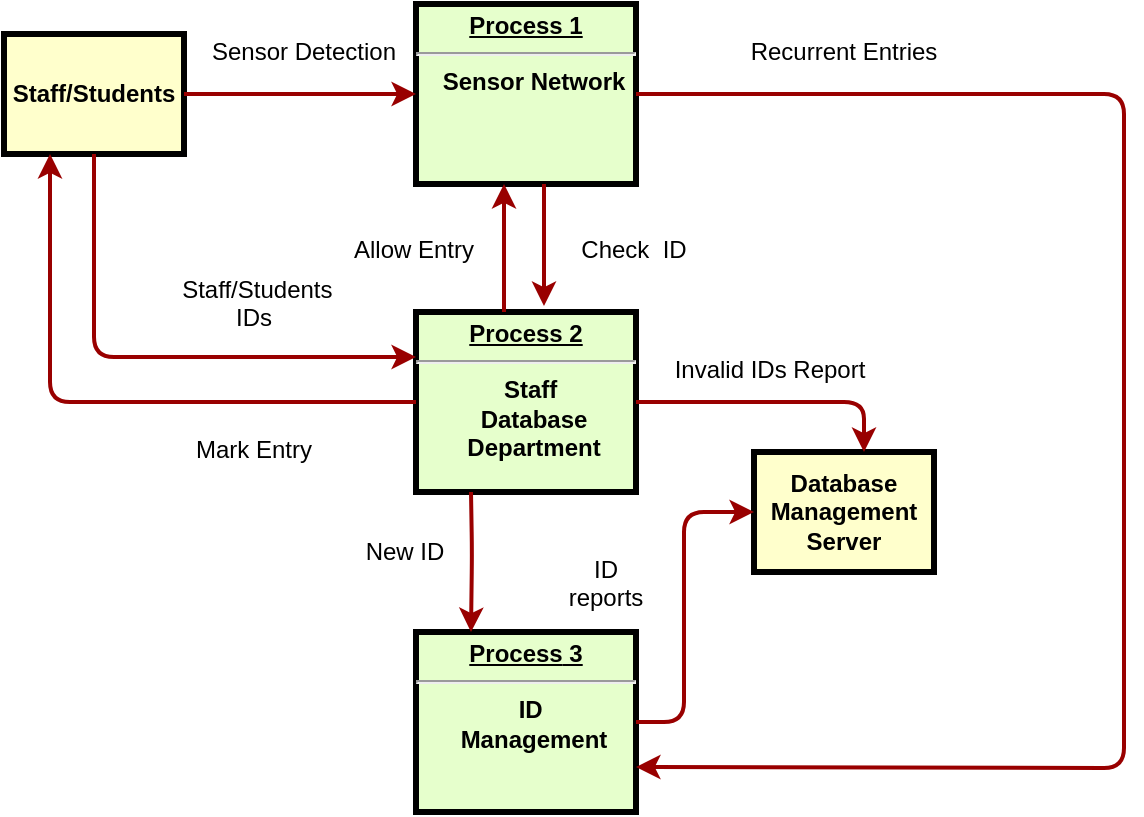 <mxfile version="13.8.8" type="github">
  <diagram name="Page-1" id="c7558073-3199-34d8-9f00-42111426c3f3">
    <mxGraphModel dx="946" dy="591" grid="1" gridSize="10" guides="1" tooltips="1" connect="1" arrows="1" fold="1" page="1" pageScale="1" pageWidth="826" pageHeight="1169" background="#ffffff" math="0" shadow="0">
      <root>
        <mxCell id="0" />
        <mxCell id="1" parent="0" />
        <mxCell id="2" value="&lt;p style=&quot;margin: 0px ; margin-top: 4px ; text-align: center ; text-decoration: underline&quot;&gt;&lt;strong&gt;Process 1&lt;br&gt;&lt;/strong&gt;&lt;/p&gt;&lt;hr&gt;&lt;p style=&quot;margin: 0px ; margin-left: 8px&quot;&gt;Sensor Network&lt;/p&gt;" style="verticalAlign=middle;align=center;overflow=fill;fontSize=12;fontFamily=Helvetica;html=1;fontStyle=1;strokeWidth=3;fillColor=#E6FFCC;" parent="1" vertex="1">
          <mxGeometry x="316" y="236" width="110" height="90" as="geometry" />
        </mxCell>
        <mxCell id="4" value="Staff/Students" style="whiteSpace=wrap;align=center;verticalAlign=middle;fontStyle=1;strokeWidth=3;fillColor=#FFFFCC;" parent="1" vertex="1">
          <mxGeometry x="110" y="251" width="90" height="60" as="geometry" />
        </mxCell>
        <mxCell id="6" value="&lt;p style=&quot;margin: 0px ; margin-top: 4px ; text-align: center ; text-decoration: underline&quot;&gt;&lt;strong&gt;Process 2&lt;br&gt;&lt;/strong&gt;&lt;/p&gt;&lt;hr&gt;&lt;p style=&quot;margin: 0px ; margin-left: 8px&quot;&gt;Staff&amp;nbsp;&lt;/p&gt;&lt;p style=&quot;margin: 0px ; margin-left: 8px&quot;&gt;Database&lt;/p&gt;&lt;p style=&quot;margin: 0px ; margin-left: 8px&quot;&gt;Department&lt;/p&gt;" style="verticalAlign=middle;align=center;overflow=fill;fontSize=12;fontFamily=Helvetica;html=1;fontStyle=1;strokeWidth=3;fillColor=#E6FFCC;" parent="1" vertex="1">
          <mxGeometry x="316" y="390" width="110" height="90" as="geometry" />
        </mxCell>
        <mxCell id="7" value="&lt;p style=&quot;margin: 0px ; margin-top: 4px ; text-align: center ; text-decoration: underline&quot;&gt;&lt;strong&gt;&lt;strong&gt;Process&lt;/strong&gt; 3&lt;br&gt;&lt;/strong&gt;&lt;/p&gt;&lt;hr&gt;&lt;p style=&quot;margin: 0px ; margin-left: 8px&quot;&gt;ID&amp;nbsp;&lt;/p&gt;&lt;p style=&quot;margin: 0px ; margin-left: 8px&quot;&gt;Management&lt;/p&gt;" style="verticalAlign=middle;align=center;overflow=fill;fontSize=12;fontFamily=Helvetica;html=1;fontStyle=1;strokeWidth=3;fillColor=#E6FFCC;" parent="1" vertex="1">
          <mxGeometry x="316" y="550" width="110" height="90" as="geometry" />
        </mxCell>
        <mxCell id="12" value="Database&#xa;Management&#xa;Server" style="whiteSpace=wrap;align=center;verticalAlign=middle;fontStyle=1;strokeWidth=3;fillColor=#FFFFCC;" parent="1" vertex="1">
          <mxGeometry x="485" y="460" width="90" height="60" as="geometry" />
        </mxCell>
        <mxCell id="37" value="" style="edgeStyle=none;noEdgeStyle=1;strokeColor=#990000;strokeWidth=2;" parent="1" source="4" target="2" edge="1">
          <mxGeometry width="100" height="100" relative="1" as="geometry">
            <mxPoint x="360" y="190" as="sourcePoint" />
            <mxPoint x="460" y="90" as="targetPoint" />
          </mxGeometry>
        </mxCell>
        <mxCell id="52" value="Sensor Detection" style="text;spacingTop=-5;align=center;" parent="1" vertex="1">
          <mxGeometry x="245" y="251" width="30" height="20" as="geometry" />
        </mxCell>
        <mxCell id="55" value="" style="edgeStyle=elbowEdgeStyle;elbow=horizontal;strokeColor=#990000;strokeWidth=2;exitX=0.4;exitY=0;exitDx=0;exitDy=0;exitPerimeter=0;" parent="1" source="6" target="2" edge="1">
          <mxGeometry width="100" height="100" relative="1" as="geometry">
            <mxPoint x="360" y="370" as="sourcePoint" />
            <mxPoint x="230" y="430" as="targetPoint" />
            <Array as="points">
              <mxPoint x="360" y="350" />
              <mxPoint x="340" y="370" />
            </Array>
          </mxGeometry>
        </mxCell>
        <mxCell id="56" value="" style="edgeStyle=elbowEdgeStyle;elbow=horizontal;strokeColor=#990000;strokeWidth=2;entryX=0.582;entryY=-0.033;entryDx=0;entryDy=0;entryPerimeter=0;" parent="1" source="2" target="6" edge="1">
          <mxGeometry width="100" height="100" relative="1" as="geometry">
            <mxPoint x="130" y="500" as="sourcePoint" />
            <mxPoint x="390" y="360" as="targetPoint" />
            <Array as="points">
              <mxPoint x="380" y="360" />
            </Array>
          </mxGeometry>
        </mxCell>
        <mxCell id="57" value="Check  ID" style="text;spacingTop=-5;align=center;" parent="1" vertex="1">
          <mxGeometry x="410" y="350" width="30" height="20" as="geometry" />
        </mxCell>
        <mxCell id="58" value="" style="edgeStyle=elbowEdgeStyle;elbow=horizontal;strokeColor=#990000;strokeWidth=2;entryX=0;entryY=0.25;entryDx=0;entryDy=0;exitX=0.5;exitY=1;exitDx=0;exitDy=0;" parent="1" source="4" target="6" edge="1">
          <mxGeometry width="100" height="100" relative="1" as="geometry">
            <mxPoint x="170" y="330" as="sourcePoint" />
            <mxPoint x="330" y="490" as="targetPoint" />
            <Array as="points">
              <mxPoint x="155" y="360" />
              <mxPoint x="335" y="690" />
            </Array>
          </mxGeometry>
        </mxCell>
        <mxCell id="59" value="" style="edgeStyle=elbowEdgeStyle;elbow=horizontal;strokeColor=#990000;strokeWidth=2;" parent="1" source="6" target="4" edge="1">
          <mxGeometry width="100" height="100" relative="1" as="geometry">
            <mxPoint x="245" y="750" as="sourcePoint" />
            <mxPoint x="133" y="320" as="targetPoint" />
            <Array as="points">
              <mxPoint x="133" y="380" />
            </Array>
          </mxGeometry>
        </mxCell>
        <mxCell id="60" value=" Staff/Students&#xa;IDs" style="text;spacingTop=-5;align=center;" parent="1" vertex="1">
          <mxGeometry x="220.0" y="370.0" width="30" height="20" as="geometry" />
        </mxCell>
        <mxCell id="61" value="Mark Entry" style="text;spacingTop=-5;align=center;" parent="1" vertex="1">
          <mxGeometry x="220.0" y="450" width="30" height="20" as="geometry" />
        </mxCell>
        <mxCell id="62" value="Invalid IDs Report" style="text;spacingTop=-5;align=center;" parent="1" vertex="1">
          <mxGeometry x="478.0" y="410" width="30" height="20" as="geometry" />
        </mxCell>
        <mxCell id="64" value="ID&#xa;reports" style="text;spacingTop=-5;align=center;" parent="1" vertex="1">
          <mxGeometry x="396.0" y="510.0" width="30" height="20" as="geometry" />
        </mxCell>
        <mxCell id="65" value="" style="edgeStyle=elbowEdgeStyle;elbow=horizontal;strokeColor=#990000;strokeWidth=2;exitX=1;exitY=0.5;exitDx=0;exitDy=0;" parent="1" source="6" target="12" edge="1">
          <mxGeometry width="100" height="100" relative="1" as="geometry">
            <mxPoint x="155" y="560.0" as="sourcePoint" />
            <mxPoint x="550" y="430" as="targetPoint" />
            <Array as="points">
              <mxPoint x="540" y="420" />
            </Array>
          </mxGeometry>
        </mxCell>
        <mxCell id="67" value="" style="edgeStyle=elbowEdgeStyle;elbow=horizontal;strokeColor=#990000;strokeWidth=2;entryX=0;entryY=0.5;entryDx=0;entryDy=0;" parent="1" source="7" target="12" edge="1">
          <mxGeometry width="100" height="100" relative="1" as="geometry">
            <mxPoint x="370" y="540" as="sourcePoint" />
            <mxPoint x="553" y="480" as="targetPoint" />
            <Array as="points">
              <mxPoint x="450" y="510" />
              <mxPoint x="360" y="510" />
            </Array>
          </mxGeometry>
        </mxCell>
        <mxCell id="FWsNoLe69Dl2JqSThu-6-75" value="Allow Entry" style="text;spacingTop=-5;align=center;" vertex="1" parent="1">
          <mxGeometry x="300" y="350" width="30" height="20" as="geometry" />
        </mxCell>
        <mxCell id="FWsNoLe69Dl2JqSThu-6-77" value="" style="endArrow=classic;html=1;strokeWidth=2;strokeColor=#990000;exitX=1;exitY=0.5;exitDx=0;exitDy=0;entryX=1;entryY=0.75;entryDx=0;entryDy=0;" edge="1" parent="1" source="2" target="7">
          <mxGeometry width="50" height="50" relative="1" as="geometry">
            <mxPoint x="493" y="286" as="sourcePoint" />
            <mxPoint x="560" y="286" as="targetPoint" />
            <Array as="points">
              <mxPoint x="670" y="281" />
              <mxPoint x="670" y="618" />
            </Array>
          </mxGeometry>
        </mxCell>
        <mxCell id="FWsNoLe69Dl2JqSThu-6-78" value="Recurrent Entries" style="text;spacingTop=-5;align=center;" vertex="1" parent="1">
          <mxGeometry x="515" y="251" width="30" height="20" as="geometry" />
        </mxCell>
        <mxCell id="FWsNoLe69Dl2JqSThu-6-80" value="" style="endArrow=classic;html=1;strokeColor=#990000;strokeWidth=2;entryX=0.25;entryY=0;entryDx=0;entryDy=0;exitX=0.25;exitY=1;exitDx=0;exitDy=0;" edge="1" parent="1" source="6" target="7">
          <mxGeometry width="50" height="50" relative="1" as="geometry">
            <mxPoint x="280" y="550" as="sourcePoint" />
            <mxPoint x="330" y="500" as="targetPoint" />
            <Array as="points">
              <mxPoint x="344" y="510" />
            </Array>
          </mxGeometry>
        </mxCell>
        <mxCell id="FWsNoLe69Dl2JqSThu-6-81" value="New ID" style="text;html=1;align=center;verticalAlign=middle;resizable=0;points=[];autosize=1;" vertex="1" parent="1">
          <mxGeometry x="285" y="500" width="50" height="20" as="geometry" />
        </mxCell>
      </root>
    </mxGraphModel>
  </diagram>
</mxfile>
